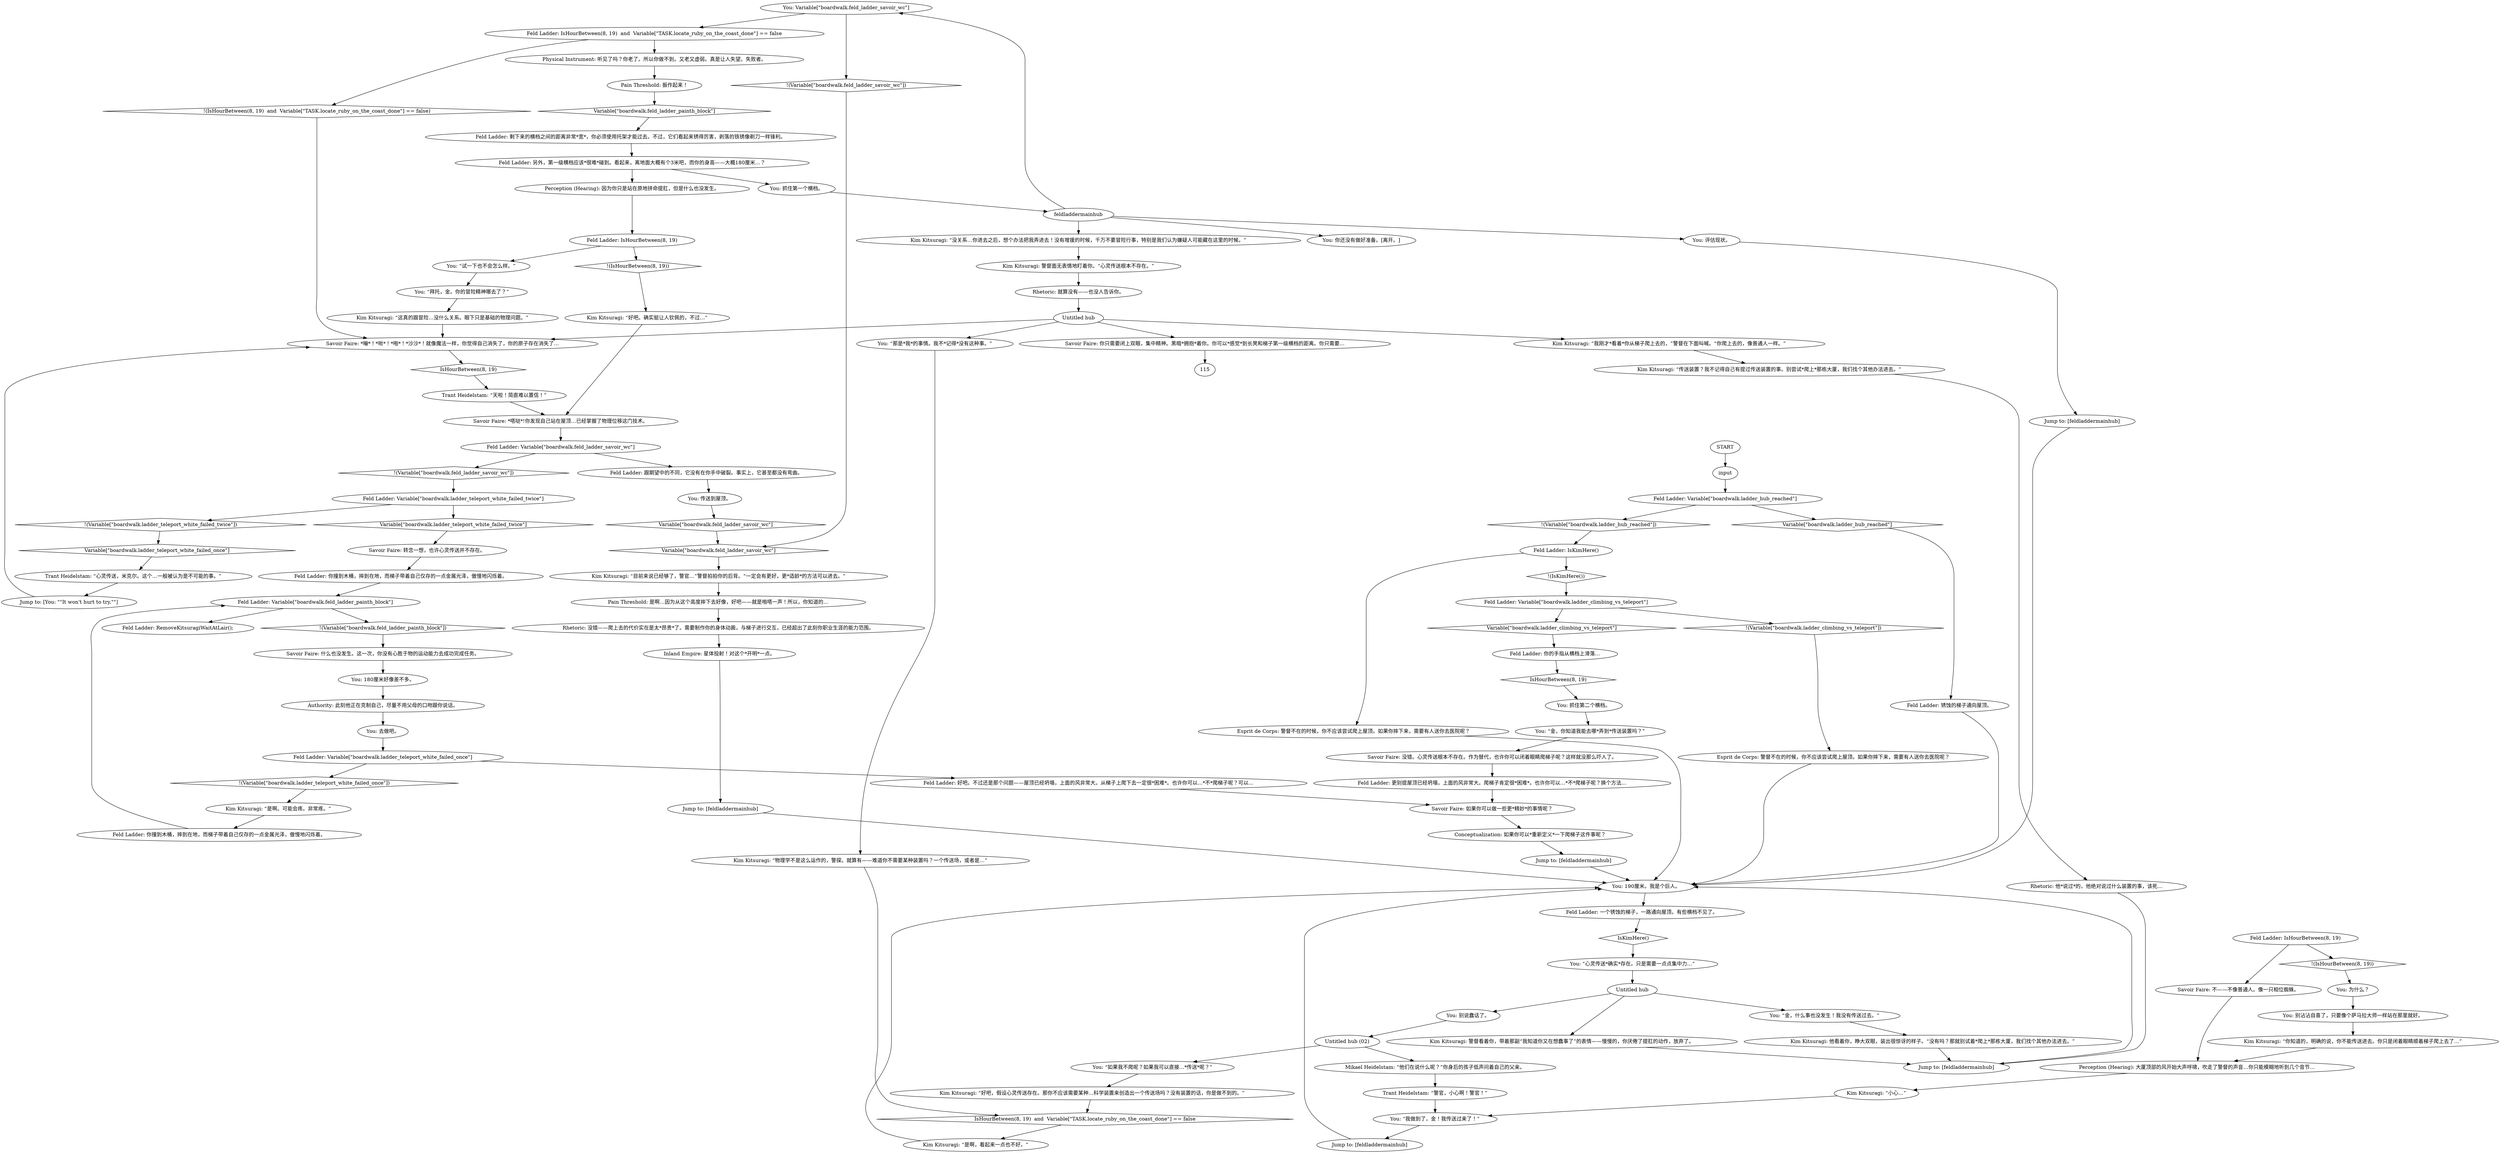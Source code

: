 # BOARDWALK / LADDER
# Savoir Faire White Check to climb up.
# ==================================================
digraph G {
	  0 [label="START"];
	  1 [label="input"];
	  2 [label="Kim Kitsuragi: “物理学不是这么运作的，警探。就算有——难道你不需要某种装置吗？一个传送场，或者是…”"];
	  3 [label="Feld Ladder: Variable[\"boardwalk.ladder_climbing_vs_teleport\"]"];
	  4 [label="Variable[\"boardwalk.ladder_climbing_vs_teleport\"]", shape=diamond];
	  5 [label="!(Variable[\"boardwalk.ladder_climbing_vs_teleport\"])", shape=diamond];
	  6 [label="Feld Ladder: 另外，第一级横档应该*很难*碰到。看起来，离地面大概有个3米吧，而你的身高——大概180厘米…？"];
	  7 [label="You: 评估现状。"];
	  8 [label="Trant Heidelstam: “天啦！简直难以置信！”"];
	  9 [label="Rhetoric: 就算没有——也没人告诉你。"];
	  10 [label="Kim Kitsuragi: “好吧。确实挺让人钦佩的，不过…”"];
	  11 [label="Feld Ladder: 锈蚀的梯子通向屋顶。"];
	  12 [label="You: “金，什么事也没发生！我没有传送过去。”"];
	  13 [label="Feld Ladder: Variable[\"boardwalk.ladder_teleport_white_failed_twice\"]"];
	  14 [label="Variable[\"boardwalk.ladder_teleport_white_failed_twice\"]", shape=diamond];
	  15 [label="!(Variable[\"boardwalk.ladder_teleport_white_failed_twice\"])", shape=diamond];
	  16 [label="Kim Kitsuragi: “你知道的，明确的说，你不能传送进去。你只是闭着眼睛顺着梯子爬上去了…”"];
	  17 [label="Feld Ladder: Variable[\"boardwalk.ladder_hub_reached\"]"];
	  18 [label="Variable[\"boardwalk.ladder_hub_reached\"]", shape=diamond];
	  19 [label="!(Variable[\"boardwalk.ladder_hub_reached\"])", shape=diamond];
	  20 [label="Savoir Faire: 如果你可以做一些更*精妙*的事情呢？"];
	  21 [label="Savoir Faire: *嗒哒*!你发现自己站在屋顶…已经掌握了物理位移这门技术。"];
	  22 [label="Untitled hub"];
	  23 [label="Kim Kitsuragi: 他看着你，睁大双眼，装出很惊讶的样子。“没有吗？那就别试着*爬上*那栋大厦，我们找个其他办法进去。”"];
	  24 [label="You: 别说蠢话了。"];
	  25 [label="You: 你还没有做好准备。[离开。]"];
	  26 [label="Kim Kitsuragi: “这真的跟冒险…没什么关系。眼下只是基础的物理问题。”"];
	  27 [label="Perception (Hearing): 大厦顶部的风开始大声呼啸，吹走了警督的声音…你只能模糊地听到几个音节…"];
	  28 [label="Jump to: [You: \"\"It won't hurt to try.\"\"]"];
	  29 [label="Esprit de Corps: 警督不在的时候，你不应该尝试爬上屋顶。如果你摔下来，需要有人送你去医院呢？"];
	  30 [label="Inland Empire: 星体投射！对这个*开明*一点。"];
	  31 [label="You: “那是*我*的事情。我不*记得*没有这种事。”"];
	  32 [label="Rhetoric: 他*说过*的，他绝对说过什么装置的事，该死…"];
	  33 [label="Conceptualization: 如果你可以*重新定义*一下爬梯子这件事呢？"];
	  34 [label="Feld Ladder: IsHourBetween(8, 19)"];
	  35 [label="IsHourBetween(8, 19)", shape=diamond];
	  36 [label="!(IsHourBetween(8, 19))", shape=diamond];
	  37 [label="Savoir Faire: 不——不像普通人。像一只相位蜘蛛。"];
	  38 [label="Kim Kitsuragi: “传送装置？我不记得自己有提过传送装置的事。别尝试*爬上*那栋大厦，我们找个其他办法进去。”"];
	  39 [label="Savoir Faire: 没错。心灵传送根本不存在。作为替代，也许你可以闭着眼睛爬梯子呢？这样就没那么吓人了。"];
	  40 [label="Trant Heidelstam: “心灵传送，米克尔。这个…一般被认为是不可能的事。”"];
	  41 [label="Trant Heidelstam: “警官，小心啊！警官！”"];
	  42 [label="You: 抓住第二个横档。"];
	  43 [label="You: 传送到屋顶。"];
	  44 [label="You: Variable[\"boardwalk.feld_ladder_savoir_wc\"]"];
	  45 [label="Variable[\"boardwalk.feld_ladder_savoir_wc\"]", shape=diamond];
	  46 [label="!(Variable[\"boardwalk.feld_ladder_savoir_wc\"])", shape=diamond];
	  47 [label="Feld Ladder: IsHourBetween(8, 19)  and  Variable[\"TASK.locate_ruby_on_the_coast_done\"] == false"];
	  48 [label="IsHourBetween(8, 19)  and  Variable[\"TASK.locate_ruby_on_the_coast_done\"] == false", shape=diamond];
	  49 [label="!(IsHourBetween(8, 19)  and  Variable[\"TASK.locate_ruby_on_the_coast_done\"] == false)", shape=diamond];
	  50 [label="Physical Instrument: 听见了吗？你老了。所以你做不到。又老又虚弱。真是让人失望。失败者。"];
	  51 [label="Pain Threshold: 是啊…因为从这个高度摔下去好像，好吧——就是啪嗒一声！所以，你知道的…"];
	  52 [label="Jump to: [feldladdermainhub]"];
	  53 [label="Pain Threshold: 振作起来！"];
	  54 [label="You: “我做到了，金！我传送过来了！”"];
	  55 [label="Mikael Heidelstam: “他们在说什么呢？”你身后的孩子低声问着自己的父亲。"];
	  56 [label="Kim Kitsuragi: “是啊，看起来一点也不好。”"];
	  57 [label="You: “心灵传送*确实*存在。只是需要一点点集中力…”"];
	  58 [label="Kim Kitsuragi: “我刚才*看着*你从梯子爬上去的，”警督在下面叫喊。“你爬上去的，像普通人一样。”"];
	  59 [label="Jump to: [feldladdermainhub]"];
	  60 [label="Rhetoric: 没错——爬上去的代价实在是太*昂贵*了。需要制作你的身体动画，与梯子进行交互，已经超出了此刻你职业生涯的能力范围。"];
	  61 [label="Jump to: [feldladdermainhub]"];
	  62 [label="Jump to: [feldladdermainhub]"];
	  63 [label="You: 180厘米好像差不多。"];
	  64 [label="Perception (Hearing): 因为你只是站在原地拼命提肛，但是什么也没发生。"];
	  65 [label="You: 别沾沾自喜了，只要像个萨马拉大师一样站在那里就好。"];
	  66 [label="You: “如果我不爬呢？如果我可以直接…*传送*呢？”"];
	  67 [label="Kim Kitsuragi: “没关系…你进去之后，想个办法把我弄进去！没有增援的时候，千万不要冒险行事，特别是我们认为嫌疑人可能藏在这里的时候。”"];
	  68 [label="Kim Kitsuragi: “小心…”"];
	  69 [label="You: 为什么？"];
	  70 [label="Feld Ladder: 你撞到木桶，摔到在地，而梯子带着自己仅存的一点金属光泽，傲慢地闪烁着。"];
	  71 [label="Savoir Faire: 什么也没发生。这一次，你没有心胜于物的运动能力去成功完成任务。"];
	  72 [label="Savoir Faire: 转念一想，也许心灵传送并不存在。"];
	  73 [label="Kim Kitsuragi: “是啊。可能会疼。非常疼。”"];
	  74 [label="You: “拜托，金。你的冒险精神哪去了？”"];
	  75 [label="Savoir Faire: 你只需要闭上双眼，集中精神。黑暗*拥抱*着你。你可以*感觉*到长凳和梯子第一级横档的距离。你只需要…"];
	  76 [label="Kim Kitsuragi: “目前来说已经够了，警官…”警督拍拍你的后背。“一定会有更好，更*适龄*的方法可以进去。”"];
	  77 [label="Feld Ladder: Variable[\"boardwalk.feld_ladder_painth_block\"]"];
	  78 [label="Variable[\"boardwalk.feld_ladder_painth_block\"]", shape=diamond];
	  79 [label="!(Variable[\"boardwalk.feld_ladder_painth_block\"])", shape=diamond];
	  80 [label="Feld Ladder: RemoveKitsuragiWaitAtLair();
"];
	  81 [label="Kim Kitsuragi: 警督面无表情地盯着你。“心灵传送根本不存在。”"];
	  82 [label="Kim Kitsuragi: “好吧，假设心灵传送存在。那你不应该需要某种…科学装置来创造出一个传送场吗？没有装置的话，你是做不到的。”"];
	  83 [label="Untitled hub"];
	  84 [label="Feld Ladder: IsHourBetween(8, 19)"];
	  85 [label="IsHourBetween(8, 19)", shape=diamond];
	  86 [label="!(IsHourBetween(8, 19))", shape=diamond];
	  87 [label="You: “试一下也不会怎么样。”"];
	  88 [label="Savoir Faire: *嘣*！*咝*！*啪*！*沙沙*！就像魔法一样，你觉得自己消失了，你的原子存在消失了…"];
	  89 [label="Feld Ladder: Variable[\"boardwalk.ladder_teleport_white_failed_once\"]"];
	  90 [label="Variable[\"boardwalk.ladder_teleport_white_failed_once\"]", shape=diamond];
	  91 [label="!(Variable[\"boardwalk.ladder_teleport_white_failed_once\"])", shape=diamond];
	  92 [label="Feld Ladder: 好吧。不过还是那个问题——屋顶已经坍塌，上面的风非常大。从梯子上爬下去一定很*困难*。也许你可以…*不*爬梯子呢？可以…"];
	  93 [label="Feld Ladder: 一个锈蚀的梯子，一路通向屋顶。有些横档不见了。"];
	  94 [label="Feld Ladder: IsKimHere()"];
	  95 [label="IsKimHere()", shape=diamond];
	  96 [label="!(IsKimHere())", shape=diamond];
	  97 [label="Esprit de Corps: 警督不在的时候，你不应该尝试爬上屋顶。如果你摔下来，需要有人送你去医院呢？"];
	  98 [label="Feld Ladder: 你的手指从横档上滑落…"];
	  99 [label="You: “金，你知道我能去哪*弄到*传送装置吗？”"];
	  100 [label="Kim Kitsuragi: 警督看着你，带着那副“我知道你又在想蠢事了”的表情——慢慢的，你厌倦了提肛的动作，放弃了。"];
	  101 [label="Untitled hub (02)"];
	  102 [label="Feld Ladder: Variable[\"boardwalk.feld_ladder_savoir_wc\"]"];
	  103 [label="Variable[\"boardwalk.feld_ladder_savoir_wc\"]", shape=diamond];
	  104 [label="!(Variable[\"boardwalk.feld_ladder_savoir_wc\"])", shape=diamond];
	  105 [label="Feld Ladder: 跟期望中的不同，它没有在你手中破裂。事实上，它甚至都没有弯曲。"];
	  106 [label="feldladdermainhub"];
	  107 [label="You: 190厘米。我是个巨人。"];
	  108 [label="You: 抓住第一个横档。"];
	  109 [label="Feld Ladder: 更别提屋顶已经坍塌，上面的风非常大。爬梯子肯定很*困难*。也许你可以…*不*爬梯子呢？换个方法…"];
	  110 [label="Authority: 此刻他正在克制自己，尽量不用父母的口吻跟你说话。"];
	  111 [label="Feld Ladder: 你撞到木桶，摔到在地，而梯子带着自己仅存的一点金属光泽，傲慢地闪烁着。"];
	  112 [label="Feld Ladder: 剩下来的横档之间的距离非常*宽*，你必须使用托架才能过去。不过，它们看起来锈得厉害，剥落的铁锈像剃刀一样锋利。"];
	  113 [label="Jump to: [feldladdermainhub]"];
	  114 [label="You: 去做吧。"];
	  0 -> 1
	  1 -> 17
	  2 -> 48
	  3 -> 4
	  3 -> 5
	  4 -> 98
	  5 -> 29
	  6 -> 64
	  6 -> 108
	  7 -> 113
	  8 -> 21
	  9 -> 22
	  10 -> 21
	  11 -> 107
	  12 -> 23
	  13 -> 14
	  13 -> 15
	  14 -> 72
	  15 -> 90
	  16 -> 27
	  17 -> 18
	  17 -> 19
	  18 -> 11
	  19 -> 94
	  20 -> 33
	  21 -> 102
	  22 -> 88
	  22 -> 58
	  22 -> 75
	  22 -> 31
	  23 -> 62
	  24 -> 101
	  26 -> 88
	  27 -> 68
	  28 -> 88
	  29 -> 107
	  30 -> 52
	  31 -> 2
	  32 -> 62
	  33 -> 61
	  34 -> 36
	  34 -> 37
	  35 -> 42
	  36 -> 69
	  37 -> 27
	  38 -> 32
	  39 -> 109
	  40 -> 28
	  41 -> 54
	  42 -> 99
	  43 -> 45
	  44 -> 46
	  44 -> 47
	  45 -> 103
	  46 -> 103
	  47 -> 49
	  47 -> 50
	  48 -> 56
	  49 -> 88
	  50 -> 53
	  51 -> 60
	  52 -> 107
	  53 -> 78
	  54 -> 59
	  55 -> 41
	  56 -> 107
	  57 -> 83
	  58 -> 38
	  59 -> 107
	  60 -> 30
	  61 -> 107
	  62 -> 107
	  63 -> 110
	  64 -> 84
	  65 -> 16
	  66 -> 82
	  67 -> 81
	  68 -> 54
	  69 -> 65
	  70 -> 77
	  71 -> 63
	  72 -> 70
	  73 -> 111
	  74 -> 26
	  75 -> 115
	  76 -> 51
	  77 -> 80
	  77 -> 79
	  78 -> 112
	  79 -> 71
	  81 -> 9
	  82 -> 48
	  83 -> 24
	  83 -> 100
	  83 -> 12
	  84 -> 86
	  84 -> 87
	  85 -> 8
	  86 -> 10
	  87 -> 74
	  88 -> 85
	  89 -> 91
	  89 -> 92
	  90 -> 40
	  91 -> 73
	  92 -> 20
	  93 -> 95
	  94 -> 96
	  94 -> 97
	  95 -> 57
	  96 -> 3
	  97 -> 107
	  98 -> 35
	  99 -> 39
	  100 -> 62
	  101 -> 66
	  101 -> 55
	  102 -> 104
	  102 -> 105
	  103 -> 76
	  104 -> 13
	  105 -> 43
	  106 -> 25
	  106 -> 67
	  106 -> 44
	  106 -> 7
	  107 -> 93
	  108 -> 106
	  109 -> 20
	  110 -> 114
	  111 -> 77
	  112 -> 6
	  113 -> 107
	  114 -> 89
}

